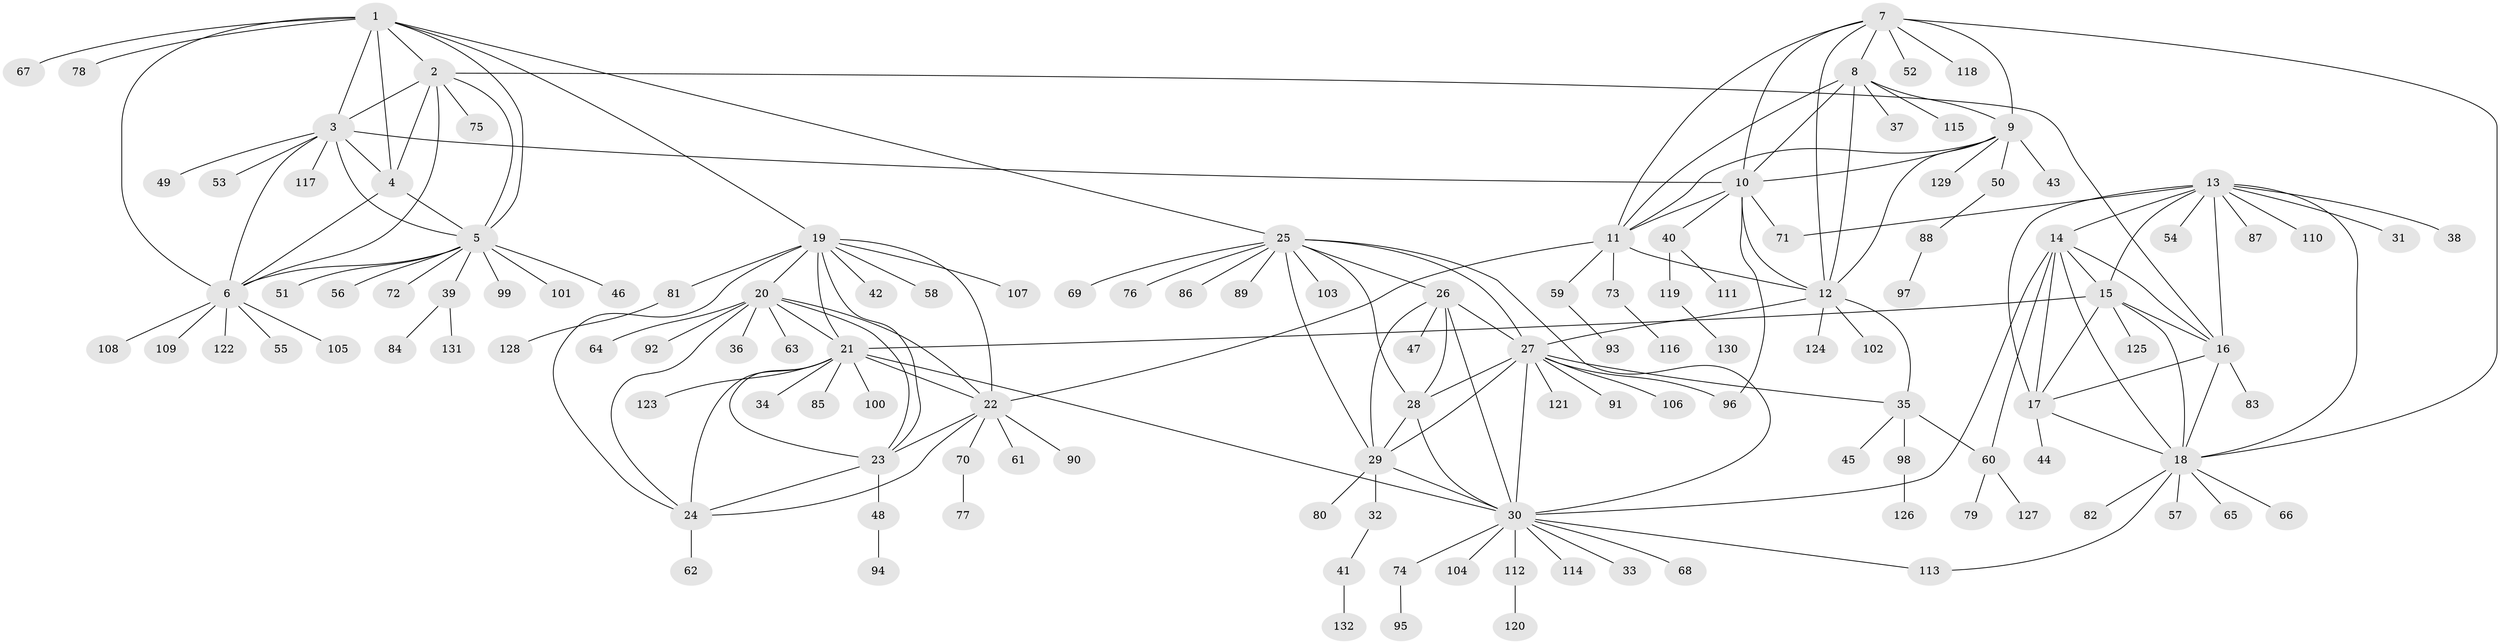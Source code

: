 // Generated by graph-tools (version 1.1) at 2025/15/03/09/25 04:15:53]
// undirected, 132 vertices, 192 edges
graph export_dot {
graph [start="1"]
  node [color=gray90,style=filled];
  1;
  2;
  3;
  4;
  5;
  6;
  7;
  8;
  9;
  10;
  11;
  12;
  13;
  14;
  15;
  16;
  17;
  18;
  19;
  20;
  21;
  22;
  23;
  24;
  25;
  26;
  27;
  28;
  29;
  30;
  31;
  32;
  33;
  34;
  35;
  36;
  37;
  38;
  39;
  40;
  41;
  42;
  43;
  44;
  45;
  46;
  47;
  48;
  49;
  50;
  51;
  52;
  53;
  54;
  55;
  56;
  57;
  58;
  59;
  60;
  61;
  62;
  63;
  64;
  65;
  66;
  67;
  68;
  69;
  70;
  71;
  72;
  73;
  74;
  75;
  76;
  77;
  78;
  79;
  80;
  81;
  82;
  83;
  84;
  85;
  86;
  87;
  88;
  89;
  90;
  91;
  92;
  93;
  94;
  95;
  96;
  97;
  98;
  99;
  100;
  101;
  102;
  103;
  104;
  105;
  106;
  107;
  108;
  109;
  110;
  111;
  112;
  113;
  114;
  115;
  116;
  117;
  118;
  119;
  120;
  121;
  122;
  123;
  124;
  125;
  126;
  127;
  128;
  129;
  130;
  131;
  132;
  1 -- 2;
  1 -- 3;
  1 -- 4;
  1 -- 5;
  1 -- 6;
  1 -- 19;
  1 -- 25;
  1 -- 67;
  1 -- 78;
  2 -- 3;
  2 -- 4;
  2 -- 5;
  2 -- 6;
  2 -- 16;
  2 -- 75;
  3 -- 4;
  3 -- 5;
  3 -- 6;
  3 -- 10;
  3 -- 49;
  3 -- 53;
  3 -- 117;
  4 -- 5;
  4 -- 6;
  5 -- 6;
  5 -- 39;
  5 -- 46;
  5 -- 51;
  5 -- 56;
  5 -- 72;
  5 -- 99;
  5 -- 101;
  6 -- 55;
  6 -- 105;
  6 -- 108;
  6 -- 109;
  6 -- 122;
  7 -- 8;
  7 -- 9;
  7 -- 10;
  7 -- 11;
  7 -- 12;
  7 -- 18;
  7 -- 52;
  7 -- 118;
  8 -- 9;
  8 -- 10;
  8 -- 11;
  8 -- 12;
  8 -- 37;
  8 -- 115;
  9 -- 10;
  9 -- 11;
  9 -- 12;
  9 -- 43;
  9 -- 50;
  9 -- 129;
  10 -- 11;
  10 -- 12;
  10 -- 40;
  10 -- 71;
  10 -- 96;
  11 -- 12;
  11 -- 22;
  11 -- 59;
  11 -- 73;
  12 -- 27;
  12 -- 35;
  12 -- 102;
  12 -- 124;
  13 -- 14;
  13 -- 15;
  13 -- 16;
  13 -- 17;
  13 -- 18;
  13 -- 31;
  13 -- 38;
  13 -- 54;
  13 -- 71;
  13 -- 87;
  13 -- 110;
  14 -- 15;
  14 -- 16;
  14 -- 17;
  14 -- 18;
  14 -- 30;
  14 -- 60;
  15 -- 16;
  15 -- 17;
  15 -- 18;
  15 -- 21;
  15 -- 125;
  16 -- 17;
  16 -- 18;
  16 -- 83;
  17 -- 18;
  17 -- 44;
  18 -- 57;
  18 -- 65;
  18 -- 66;
  18 -- 82;
  18 -- 113;
  19 -- 20;
  19 -- 21;
  19 -- 22;
  19 -- 23;
  19 -- 24;
  19 -- 42;
  19 -- 58;
  19 -- 81;
  19 -- 107;
  20 -- 21;
  20 -- 22;
  20 -- 23;
  20 -- 24;
  20 -- 36;
  20 -- 63;
  20 -- 64;
  20 -- 92;
  21 -- 22;
  21 -- 23;
  21 -- 24;
  21 -- 30;
  21 -- 34;
  21 -- 85;
  21 -- 100;
  21 -- 123;
  22 -- 23;
  22 -- 24;
  22 -- 61;
  22 -- 70;
  22 -- 90;
  23 -- 24;
  23 -- 48;
  24 -- 62;
  25 -- 26;
  25 -- 27;
  25 -- 28;
  25 -- 29;
  25 -- 30;
  25 -- 69;
  25 -- 76;
  25 -- 86;
  25 -- 89;
  25 -- 103;
  26 -- 27;
  26 -- 28;
  26 -- 29;
  26 -- 30;
  26 -- 47;
  27 -- 28;
  27 -- 29;
  27 -- 30;
  27 -- 35;
  27 -- 91;
  27 -- 96;
  27 -- 106;
  27 -- 121;
  28 -- 29;
  28 -- 30;
  29 -- 30;
  29 -- 32;
  29 -- 80;
  30 -- 33;
  30 -- 68;
  30 -- 74;
  30 -- 104;
  30 -- 112;
  30 -- 113;
  30 -- 114;
  32 -- 41;
  35 -- 45;
  35 -- 60;
  35 -- 98;
  39 -- 84;
  39 -- 131;
  40 -- 111;
  40 -- 119;
  41 -- 132;
  48 -- 94;
  50 -- 88;
  59 -- 93;
  60 -- 79;
  60 -- 127;
  70 -- 77;
  73 -- 116;
  74 -- 95;
  81 -- 128;
  88 -- 97;
  98 -- 126;
  112 -- 120;
  119 -- 130;
}
